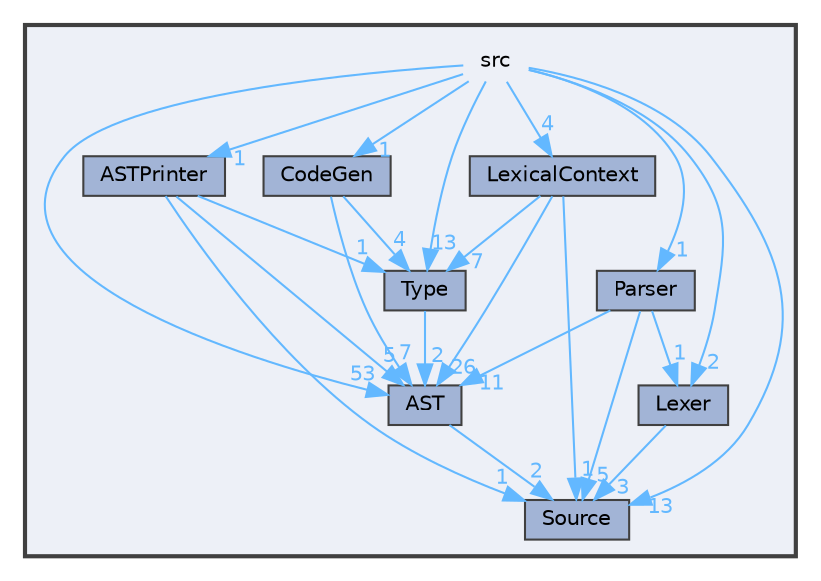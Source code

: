 digraph "/Users/henry/workspace/reflex-compiler/src"
{
 // LATEX_PDF_SIZE
  bgcolor="transparent";
  edge [fontname=Helvetica,fontsize=10,labelfontname=Helvetica,labelfontsize=10];
  node [fontname=Helvetica,fontsize=10,shape=box,height=0.2,width=0.4];
  compound=true
  subgraph clusterdir_68267d1309a1af8e8297ef4c3efbcdba {
    graph [ bgcolor="#edf0f7", pencolor="grey25", label="", fontname=Helvetica,fontsize=10 style="filled,bold", URL="dir_68267d1309a1af8e8297ef4c3efbcdba.html",tooltip=""]
    dir_68267d1309a1af8e8297ef4c3efbcdba [shape=plaintext, label="src"];
  dir_2753544c6f01c90a87473366a10a4997 [label="AST", fillcolor="#a2b4d6", color="grey25", style="filled", URL="dir_2753544c6f01c90a87473366a10a4997.html",tooltip=""];
  dir_0a6e910a36ffbdc9c5196c7eb8eda7f2 [label="ASTPrinter", fillcolor="#a2b4d6", color="grey25", style="filled", URL="dir_0a6e910a36ffbdc9c5196c7eb8eda7f2.html",tooltip=""];
  dir_27f8c3c6c82d5511fdcb214975f176c6 [label="CodeGen", fillcolor="#a2b4d6", color="grey25", style="filled", URL="dir_27f8c3c6c82d5511fdcb214975f176c6.html",tooltip=""];
  dir_88e39be520f2098fac593fc831bd088d [label="Lexer", fillcolor="#a2b4d6", color="grey25", style="filled", URL="dir_88e39be520f2098fac593fc831bd088d.html",tooltip=""];
  dir_d9b017f0c8c9712f00332f9a5fd018c8 [label="LexicalContext", fillcolor="#a2b4d6", color="grey25", style="filled", URL="dir_d9b017f0c8c9712f00332f9a5fd018c8.html",tooltip=""];
  dir_be6b6bc8933d1b72ef64ada15681fca0 [label="Parser", fillcolor="#a2b4d6", color="grey25", style="filled", URL="dir_be6b6bc8933d1b72ef64ada15681fca0.html",tooltip=""];
  dir_123431c39e1bae3443d48e4d72eed89b [label="Source", fillcolor="#a2b4d6", color="grey25", style="filled", URL="dir_123431c39e1bae3443d48e4d72eed89b.html",tooltip=""];
  dir_0778407149cfeacb7b41e6b471e21ed7 [label="Type", fillcolor="#a2b4d6", color="grey25", style="filled", URL="dir_0778407149cfeacb7b41e6b471e21ed7.html",tooltip=""];
  }
  dir_68267d1309a1af8e8297ef4c3efbcdba->dir_0778407149cfeacb7b41e6b471e21ed7 [headlabel="13", labeldistance=1.5 headhref="dir_000009_000010.html" color="steelblue1" fontcolor="steelblue1"];
  dir_68267d1309a1af8e8297ef4c3efbcdba->dir_0a6e910a36ffbdc9c5196c7eb8eda7f2 [headlabel="1", labeldistance=1.5 headhref="dir_000009_000001.html" color="steelblue1" fontcolor="steelblue1"];
  dir_68267d1309a1af8e8297ef4c3efbcdba->dir_123431c39e1bae3443d48e4d72eed89b [headlabel="13", labeldistance=1.5 headhref="dir_000009_000008.html" color="steelblue1" fontcolor="steelblue1"];
  dir_68267d1309a1af8e8297ef4c3efbcdba->dir_2753544c6f01c90a87473366a10a4997 [headlabel="53", labeldistance=1.5 headhref="dir_000009_000000.html" color="steelblue1" fontcolor="steelblue1"];
  dir_68267d1309a1af8e8297ef4c3efbcdba->dir_27f8c3c6c82d5511fdcb214975f176c6 [headlabel="1", labeldistance=1.5 headhref="dir_000009_000002.html" color="steelblue1" fontcolor="steelblue1"];
  dir_68267d1309a1af8e8297ef4c3efbcdba->dir_88e39be520f2098fac593fc831bd088d [headlabel="2", labeldistance=1.5 headhref="dir_000009_000004.html" color="steelblue1" fontcolor="steelblue1"];
  dir_68267d1309a1af8e8297ef4c3efbcdba->dir_be6b6bc8933d1b72ef64ada15681fca0 [headlabel="1", labeldistance=1.5 headhref="dir_000009_000007.html" color="steelblue1" fontcolor="steelblue1"];
  dir_68267d1309a1af8e8297ef4c3efbcdba->dir_d9b017f0c8c9712f00332f9a5fd018c8 [headlabel="4", labeldistance=1.5 headhref="dir_000009_000005.html" color="steelblue1" fontcolor="steelblue1"];
  dir_2753544c6f01c90a87473366a10a4997->dir_123431c39e1bae3443d48e4d72eed89b [headlabel="2", labeldistance=1.5 headhref="dir_000000_000008.html" color="steelblue1" fontcolor="steelblue1"];
  dir_0a6e910a36ffbdc9c5196c7eb8eda7f2->dir_0778407149cfeacb7b41e6b471e21ed7 [headlabel="1", labeldistance=1.5 headhref="dir_000001_000010.html" color="steelblue1" fontcolor="steelblue1"];
  dir_0a6e910a36ffbdc9c5196c7eb8eda7f2->dir_123431c39e1bae3443d48e4d72eed89b [headlabel="1", labeldistance=1.5 headhref="dir_000001_000008.html" color="steelblue1" fontcolor="steelblue1"];
  dir_0a6e910a36ffbdc9c5196c7eb8eda7f2->dir_2753544c6f01c90a87473366a10a4997 [headlabel="5", labeldistance=1.5 headhref="dir_000001_000000.html" color="steelblue1" fontcolor="steelblue1"];
  dir_27f8c3c6c82d5511fdcb214975f176c6->dir_0778407149cfeacb7b41e6b471e21ed7 [headlabel="4", labeldistance=1.5 headhref="dir_000002_000010.html" color="steelblue1" fontcolor="steelblue1"];
  dir_27f8c3c6c82d5511fdcb214975f176c6->dir_2753544c6f01c90a87473366a10a4997 [headlabel="7", labeldistance=1.5 headhref="dir_000002_000000.html" color="steelblue1" fontcolor="steelblue1"];
  dir_88e39be520f2098fac593fc831bd088d->dir_123431c39e1bae3443d48e4d72eed89b [headlabel="3", labeldistance=1.5 headhref="dir_000004_000008.html" color="steelblue1" fontcolor="steelblue1"];
  dir_d9b017f0c8c9712f00332f9a5fd018c8->dir_0778407149cfeacb7b41e6b471e21ed7 [headlabel="7", labeldistance=1.5 headhref="dir_000005_000010.html" color="steelblue1" fontcolor="steelblue1"];
  dir_d9b017f0c8c9712f00332f9a5fd018c8->dir_123431c39e1bae3443d48e4d72eed89b [headlabel="1", labeldistance=1.5 headhref="dir_000005_000008.html" color="steelblue1" fontcolor="steelblue1"];
  dir_d9b017f0c8c9712f00332f9a5fd018c8->dir_2753544c6f01c90a87473366a10a4997 [headlabel="26", labeldistance=1.5 headhref="dir_000005_000000.html" color="steelblue1" fontcolor="steelblue1"];
  dir_be6b6bc8933d1b72ef64ada15681fca0->dir_123431c39e1bae3443d48e4d72eed89b [headlabel="5", labeldistance=1.5 headhref="dir_000007_000008.html" color="steelblue1" fontcolor="steelblue1"];
  dir_be6b6bc8933d1b72ef64ada15681fca0->dir_2753544c6f01c90a87473366a10a4997 [headlabel="11", labeldistance=1.5 headhref="dir_000007_000000.html" color="steelblue1" fontcolor="steelblue1"];
  dir_be6b6bc8933d1b72ef64ada15681fca0->dir_88e39be520f2098fac593fc831bd088d [headlabel="1", labeldistance=1.5 headhref="dir_000007_000004.html" color="steelblue1" fontcolor="steelblue1"];
  dir_0778407149cfeacb7b41e6b471e21ed7->dir_2753544c6f01c90a87473366a10a4997 [headlabel="2", labeldistance=1.5 headhref="dir_000010_000000.html" color="steelblue1" fontcolor="steelblue1"];
}
